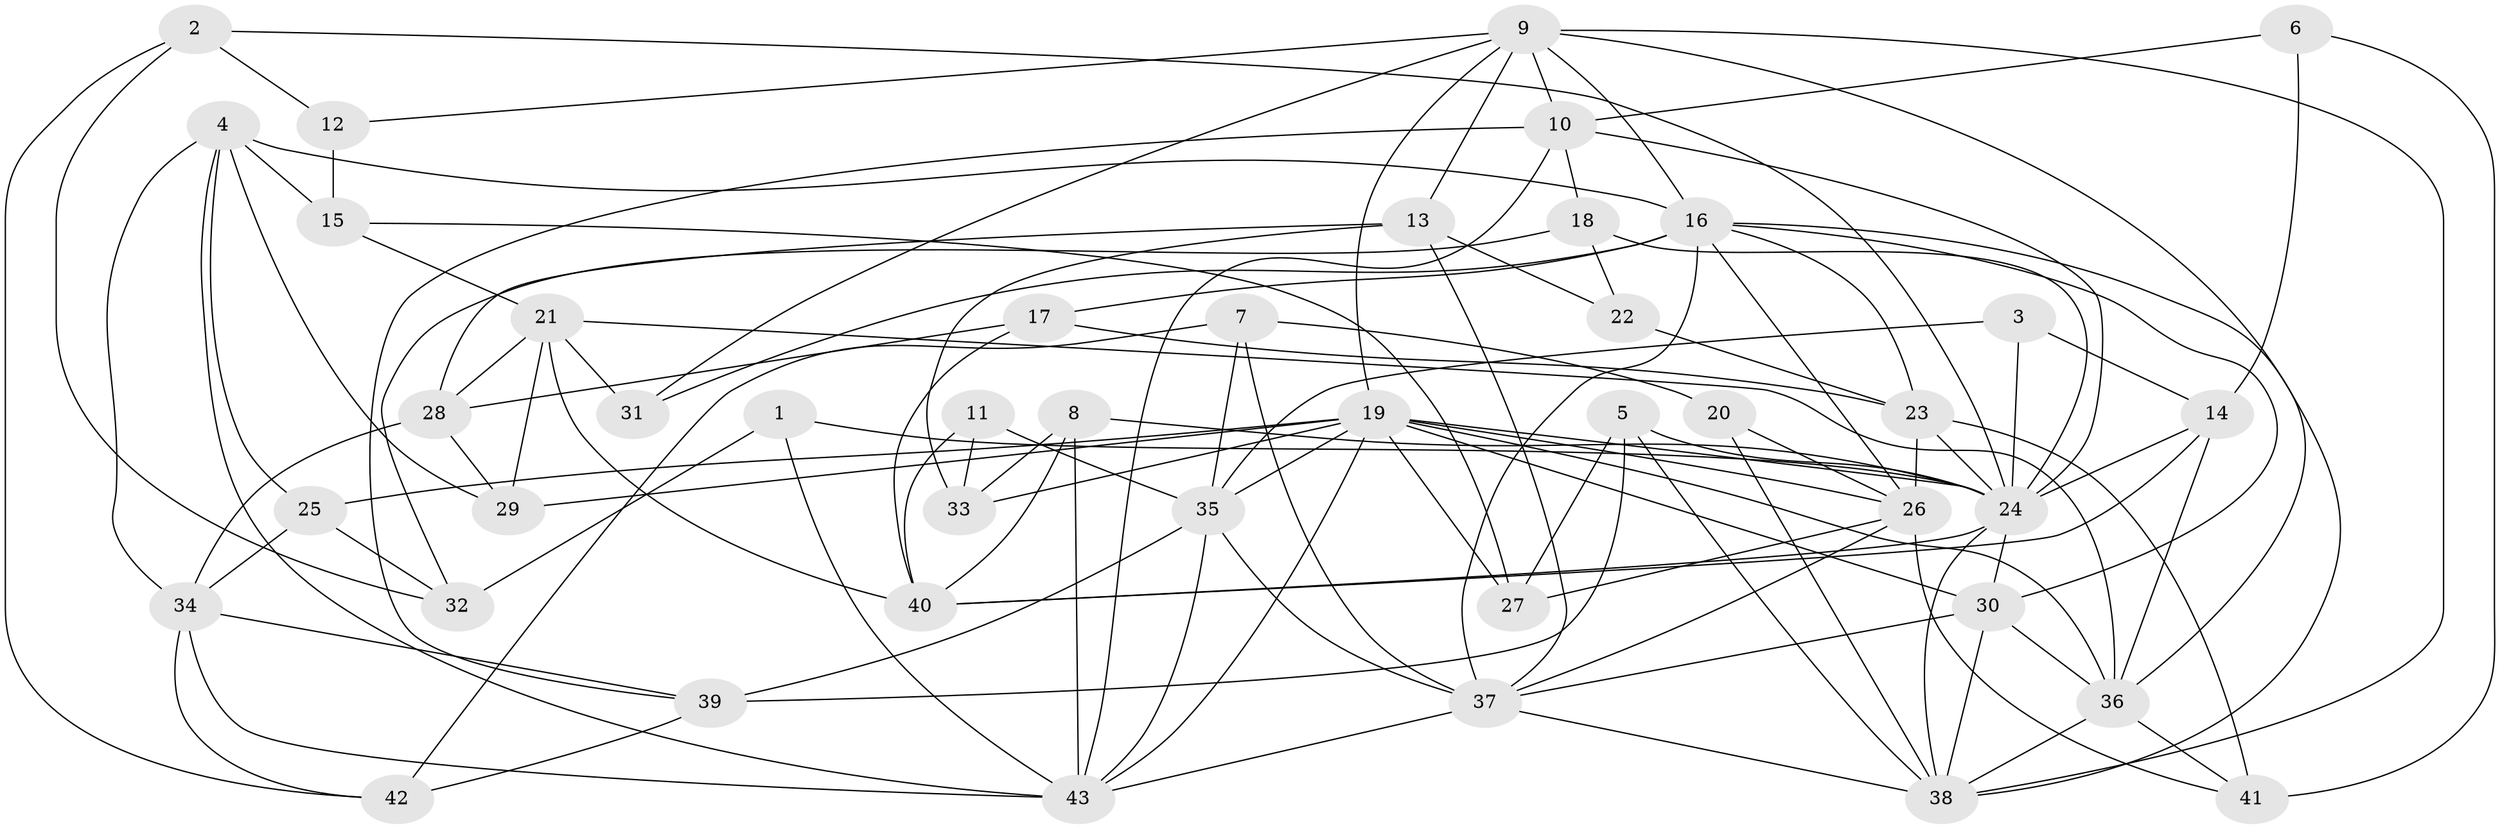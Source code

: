 // original degree distribution, {3: 0.22093023255813954, 4: 0.36046511627906974, 5: 0.16279069767441862, 6: 0.09302325581395349, 2: 0.12790697674418605, 7: 0.023255813953488372, 9: 0.011627906976744186}
// Generated by graph-tools (version 1.1) at 2025/02/03/09/25 03:02:15]
// undirected, 43 vertices, 114 edges
graph export_dot {
graph [start="1"]
  node [color=gray90,style=filled];
  1;
  2;
  3;
  4;
  5;
  6;
  7;
  8;
  9;
  10;
  11;
  12;
  13;
  14;
  15;
  16;
  17;
  18;
  19;
  20;
  21;
  22;
  23;
  24;
  25;
  26;
  27;
  28;
  29;
  30;
  31;
  32;
  33;
  34;
  35;
  36;
  37;
  38;
  39;
  40;
  41;
  42;
  43;
  1 -- 24 [weight=1.0];
  1 -- 32 [weight=1.0];
  1 -- 43 [weight=1.0];
  2 -- 12 [weight=1.0];
  2 -- 24 [weight=1.0];
  2 -- 32 [weight=1.0];
  2 -- 42 [weight=1.0];
  3 -- 14 [weight=1.0];
  3 -- 24 [weight=1.0];
  3 -- 35 [weight=2.0];
  4 -- 15 [weight=1.0];
  4 -- 16 [weight=1.0];
  4 -- 25 [weight=1.0];
  4 -- 29 [weight=1.0];
  4 -- 34 [weight=1.0];
  4 -- 43 [weight=1.0];
  5 -- 24 [weight=1.0];
  5 -- 27 [weight=1.0];
  5 -- 38 [weight=1.0];
  5 -- 39 [weight=1.0];
  6 -- 10 [weight=1.0];
  6 -- 14 [weight=1.0];
  6 -- 41 [weight=1.0];
  7 -- 20 [weight=1.0];
  7 -- 35 [weight=1.0];
  7 -- 37 [weight=1.0];
  7 -- 42 [weight=1.0];
  8 -- 24 [weight=1.0];
  8 -- 33 [weight=1.0];
  8 -- 40 [weight=1.0];
  8 -- 43 [weight=1.0];
  9 -- 10 [weight=1.0];
  9 -- 12 [weight=1.0];
  9 -- 13 [weight=1.0];
  9 -- 16 [weight=1.0];
  9 -- 19 [weight=1.0];
  9 -- 31 [weight=1.0];
  9 -- 36 [weight=1.0];
  9 -- 38 [weight=1.0];
  10 -- 18 [weight=1.0];
  10 -- 24 [weight=1.0];
  10 -- 39 [weight=1.0];
  10 -- 43 [weight=1.0];
  11 -- 33 [weight=1.0];
  11 -- 35 [weight=1.0];
  11 -- 40 [weight=1.0];
  12 -- 15 [weight=1.0];
  13 -- 22 [weight=1.0];
  13 -- 28 [weight=1.0];
  13 -- 33 [weight=1.0];
  13 -- 37 [weight=1.0];
  14 -- 24 [weight=3.0];
  14 -- 36 [weight=1.0];
  14 -- 40 [weight=1.0];
  15 -- 21 [weight=1.0];
  15 -- 27 [weight=1.0];
  16 -- 17 [weight=1.0];
  16 -- 23 [weight=1.0];
  16 -- 26 [weight=1.0];
  16 -- 30 [weight=1.0];
  16 -- 31 [weight=1.0];
  16 -- 37 [weight=1.0];
  16 -- 38 [weight=1.0];
  17 -- 23 [weight=1.0];
  17 -- 28 [weight=1.0];
  17 -- 40 [weight=1.0];
  18 -- 22 [weight=1.0];
  18 -- 24 [weight=1.0];
  18 -- 32 [weight=1.0];
  19 -- 24 [weight=1.0];
  19 -- 25 [weight=2.0];
  19 -- 26 [weight=3.0];
  19 -- 27 [weight=1.0];
  19 -- 29 [weight=1.0];
  19 -- 30 [weight=3.0];
  19 -- 33 [weight=1.0];
  19 -- 35 [weight=2.0];
  19 -- 36 [weight=1.0];
  19 -- 43 [weight=1.0];
  20 -- 26 [weight=2.0];
  20 -- 38 [weight=1.0];
  21 -- 28 [weight=1.0];
  21 -- 29 [weight=1.0];
  21 -- 31 [weight=1.0];
  21 -- 36 [weight=1.0];
  21 -- 40 [weight=1.0];
  22 -- 23 [weight=1.0];
  23 -- 24 [weight=1.0];
  23 -- 26 [weight=1.0];
  23 -- 41 [weight=1.0];
  24 -- 30 [weight=1.0];
  24 -- 38 [weight=1.0];
  24 -- 40 [weight=1.0];
  25 -- 32 [weight=1.0];
  25 -- 34 [weight=1.0];
  26 -- 27 [weight=2.0];
  26 -- 37 [weight=1.0];
  26 -- 41 [weight=1.0];
  28 -- 29 [weight=1.0];
  28 -- 34 [weight=1.0];
  30 -- 36 [weight=1.0];
  30 -- 37 [weight=1.0];
  30 -- 38 [weight=1.0];
  34 -- 39 [weight=1.0];
  34 -- 42 [weight=1.0];
  34 -- 43 [weight=1.0];
  35 -- 37 [weight=1.0];
  35 -- 39 [weight=1.0];
  35 -- 43 [weight=1.0];
  36 -- 38 [weight=1.0];
  36 -- 41 [weight=1.0];
  37 -- 38 [weight=1.0];
  37 -- 43 [weight=1.0];
  39 -- 42 [weight=1.0];
}
